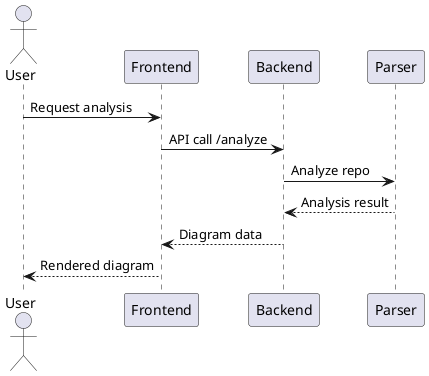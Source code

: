 @startuml
' Sequence Diagram for UML Designer AI
actor User
User -> Frontend: Request analysis
Frontend -> Backend: API call /analyze
Backend -> Parser: Analyze repo
Parser --> Backend: Analysis result
Backend --> Frontend: Diagram data
Frontend --> User: Rendered diagram
@enduml